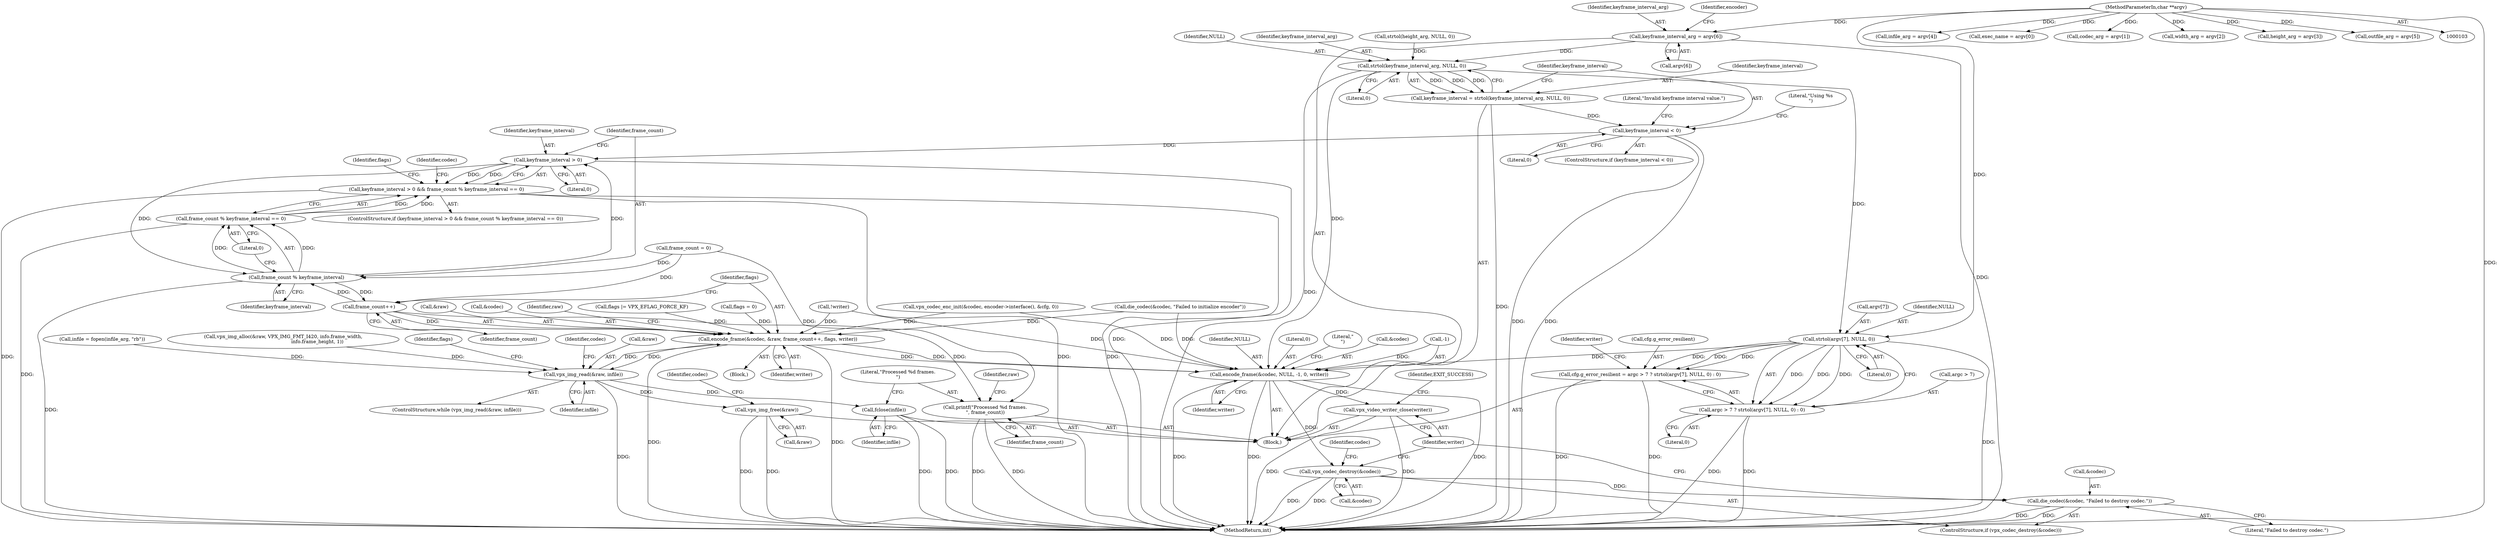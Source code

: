 digraph "0_Android_5a9753fca56f0eeb9f61e342b2fccffc364f9426_14@array" {
"1000202" [label="(Call,keyframe_interval_arg = argv[6])"];
"1000105" [label="(MethodParameterIn,char **argv)"];
"1000308" [label="(Call,strtol(keyframe_interval_arg, NULL, 0))"];
"1000306" [label="(Call,keyframe_interval = strtol(keyframe_interval_arg, NULL, 0))"];
"1000313" [label="(Call,keyframe_interval < 0)"];
"1000438" [label="(Call,keyframe_interval > 0)"];
"1000437" [label="(Call,keyframe_interval > 0 && frame_count % keyframe_interval == 0)"];
"1000442" [label="(Call,frame_count % keyframe_interval)"];
"1000441" [label="(Call,frame_count % keyframe_interval == 0)"];
"1000454" [label="(Call,frame_count++)"];
"1000449" [label="(Call,encode_frame(&codec, &raw, frame_count++, flags, writer))"];
"1000427" [label="(Call,vpx_img_read(&raw, infile))"];
"1000468" [label="(Call,fclose(infile))"];
"1000473" [label="(Call,vpx_img_free(&raw))"];
"1000458" [label="(Call,encode_frame(&codec, NULL, -1, 0, writer))"];
"1000477" [label="(Call,vpx_codec_destroy(&codec))"];
"1000480" [label="(Call,die_codec(&codec, \"Failed to destroy codec.\"))"];
"1000484" [label="(Call,vpx_video_writer_close(writer))"];
"1000470" [label="(Call,printf(\"Processed %d frames.\n\", frame_count))"];
"1000384" [label="(Call,strtol(argv[7], NULL, 0))"];
"1000376" [label="(Call,cfg.g_error_resilient = argc > 7 ? strtol(argv[7], NULL, 0) : 0)"];
"1000380" [label="(Call,argc > 7 ? strtol(argv[7], NULL, 0) : 0)"];
"1000461" [label="(Identifier,NULL)"];
"1000422" [label="(Call,die_codec(&codec, \"Failed to initialize encoder\"))"];
"1000478" [label="(Call,&codec)"];
"1000384" [label="(Call,strtol(argv[7], NULL, 0))"];
"1000392" [label="(Identifier,writer)"];
"1000484" [label="(Call,vpx_video_writer_close(writer))"];
"1000482" [label="(Identifier,codec)"];
"1000406" [label="(Call,infile = fopen(infile_arg, \"rb\"))"];
"1000192" [label="(Call,infile_arg = argv[4])"];
"1000437" [label="(Call,keyframe_interval > 0 && frame_count % keyframe_interval == 0)"];
"1000292" [label="(Call,vpx_img_alloc(&raw, VPX_IMG_FMT_I420, info.frame_width,\n                                             info.frame_height, 1))"];
"1000473" [label="(Call,vpx_img_free(&raw))"];
"1000377" [label="(Call,cfg.g_error_resilient)"];
"1000439" [label="(Identifier,keyframe_interval)"];
"1000440" [label="(Literal,0)"];
"1000471" [label="(Literal,\"Processed %d frames.\n\")"];
"1000390" [label="(Literal,0)"];
"1000312" [label="(ControlStructure,if (keyframe_interval < 0))"];
"1000426" [label="(ControlStructure,while (vpx_img_read(&raw, infile)))"];
"1000469" [label="(Identifier,infile)"];
"1000487" [label="(Identifier,EXIT_SUCCESS)"];
"1000485" [label="(Identifier,writer)"];
"1000438" [label="(Call,keyframe_interval > 0)"];
"1000479" [label="(Identifier,codec)"];
"1000436" [label="(ControlStructure,if (keyframe_interval > 0 && frame_count % keyframe_interval == 0))"];
"1000380" [label="(Call,argc > 7 ? strtol(argv[7], NULL, 0) : 0)"];
"1000434" [label="(Identifier,flags)"];
"1000306" [label="(Call,keyframe_interval = strtol(keyframe_interval_arg, NULL, 0))"];
"1000449" [label="(Call,encode_frame(&codec, &raw, frame_count++, flags, writer))"];
"1000166" [label="(Call,exec_name = argv[0])"];
"1000454" [label="(Call,frame_count++)"];
"1000430" [label="(Identifier,infile)"];
"1000475" [label="(Identifier,raw)"];
"1000177" [label="(Call,codec_arg = argv[1])"];
"1000376" [label="(Call,cfg.g_error_resilient = argc > 7 ? strtol(argv[7], NULL, 0) : 0)"];
"1000203" [label="(Identifier,keyframe_interval_arg)"];
"1000309" [label="(Identifier,keyframe_interval_arg)"];
"1000456" [label="(Identifier,flags)"];
"1000464" [label="(Literal,0)"];
"1000468" [label="(Call,fclose(infile))"];
"1000427" [label="(Call,vpx_img_read(&raw, infile))"];
"1000307" [label="(Identifier,keyframe_interval)"];
"1000385" [label="(Call,argv[7])"];
"1000182" [label="(Call,width_arg = argv[2])"];
"1000381" [label="(Call,argc > 7)"];
"1000399" [label="(Call,!writer)"];
"1000313" [label="(Call,keyframe_interval < 0)"];
"1000452" [label="(Call,&raw)"];
"1000488" [label="(MethodReturn,int)"];
"1000235" [label="(Call,strtol(height_arg, NULL, 0))"];
"1000483" [label="(Literal,\"Failed to destroy codec.\")"];
"1000474" [label="(Call,&raw)"];
"1000451" [label="(Identifier,codec)"];
"1000470" [label="(Call,printf(\"Processed %d frames.\n\", frame_count))"];
"1000457" [label="(Identifier,writer)"];
"1000311" [label="(Literal,0)"];
"1000187" [label="(Call,height_arg = argv[3])"];
"1000481" [label="(Call,&codec)"];
"1000315" [label="(Literal,0)"];
"1000317" [label="(Literal,\"Invalid keyframe interval value.\")"];
"1000450" [label="(Call,&codec)"];
"1000480" [label="(Call,die_codec(&codec, \"Failed to destroy codec.\"))"];
"1000458" [label="(Call,encode_frame(&codec, NULL, -1, 0, writer))"];
"1000445" [label="(Literal,0)"];
"1000314" [label="(Identifier,keyframe_interval)"];
"1000472" [label="(Identifier,frame_count)"];
"1000443" [label="(Identifier,frame_count)"];
"1000310" [label="(Identifier,NULL)"];
"1000477" [label="(Call,vpx_codec_destroy(&codec))"];
"1000429" [label="(Identifier,raw)"];
"1000467" [label="(Literal,\"\n\")"];
"1000431" [label="(Block,)"];
"1000446" [label="(Call,flags |= VPX_EFLAG_FORCE_KF)"];
"1000460" [label="(Identifier,codec)"];
"1000476" [label="(ControlStructure,if (vpx_codec_destroy(&codec)))"];
"1000202" [label="(Call,keyframe_interval_arg = argv[6])"];
"1000388" [label="(Identifier,NULL)"];
"1000459" [label="(Call,&codec)"];
"1000197" [label="(Call,outfile_arg = argv[5])"];
"1000433" [label="(Call,flags = 0)"];
"1000415" [label="(Call,vpx_codec_enc_init(&codec, encoder->interface(), &cfg, 0))"];
"1000465" [label="(Identifier,writer)"];
"1000204" [label="(Call,argv[6])"];
"1000447" [label="(Identifier,flags)"];
"1000444" [label="(Identifier,keyframe_interval)"];
"1000389" [label="(Literal,0)"];
"1000462" [label="(Call,-1)"];
"1000428" [label="(Call,&raw)"];
"1000208" [label="(Identifier,encoder)"];
"1000114" [label="(Call,frame_count = 0)"];
"1000308" [label="(Call,strtol(keyframe_interval_arg, NULL, 0))"];
"1000442" [label="(Call,frame_count % keyframe_interval)"];
"1000105" [label="(MethodParameterIn,char **argv)"];
"1000319" [label="(Literal,\"Using %s\n\")"];
"1000106" [label="(Block,)"];
"1000441" [label="(Call,frame_count % keyframe_interval == 0)"];
"1000455" [label="(Identifier,frame_count)"];
"1000202" -> "1000106"  [label="AST: "];
"1000202" -> "1000204"  [label="CFG: "];
"1000203" -> "1000202"  [label="AST: "];
"1000204" -> "1000202"  [label="AST: "];
"1000208" -> "1000202"  [label="CFG: "];
"1000202" -> "1000488"  [label="DDG: "];
"1000105" -> "1000202"  [label="DDG: "];
"1000202" -> "1000308"  [label="DDG: "];
"1000105" -> "1000103"  [label="AST: "];
"1000105" -> "1000488"  [label="DDG: "];
"1000105" -> "1000166"  [label="DDG: "];
"1000105" -> "1000177"  [label="DDG: "];
"1000105" -> "1000182"  [label="DDG: "];
"1000105" -> "1000187"  [label="DDG: "];
"1000105" -> "1000192"  [label="DDG: "];
"1000105" -> "1000197"  [label="DDG: "];
"1000105" -> "1000384"  [label="DDG: "];
"1000308" -> "1000306"  [label="AST: "];
"1000308" -> "1000311"  [label="CFG: "];
"1000309" -> "1000308"  [label="AST: "];
"1000310" -> "1000308"  [label="AST: "];
"1000311" -> "1000308"  [label="AST: "];
"1000306" -> "1000308"  [label="CFG: "];
"1000308" -> "1000488"  [label="DDG: "];
"1000308" -> "1000306"  [label="DDG: "];
"1000308" -> "1000306"  [label="DDG: "];
"1000308" -> "1000306"  [label="DDG: "];
"1000235" -> "1000308"  [label="DDG: "];
"1000308" -> "1000384"  [label="DDG: "];
"1000308" -> "1000458"  [label="DDG: "];
"1000306" -> "1000106"  [label="AST: "];
"1000307" -> "1000306"  [label="AST: "];
"1000314" -> "1000306"  [label="CFG: "];
"1000306" -> "1000488"  [label="DDG: "];
"1000306" -> "1000313"  [label="DDG: "];
"1000313" -> "1000312"  [label="AST: "];
"1000313" -> "1000315"  [label="CFG: "];
"1000314" -> "1000313"  [label="AST: "];
"1000315" -> "1000313"  [label="AST: "];
"1000317" -> "1000313"  [label="CFG: "];
"1000319" -> "1000313"  [label="CFG: "];
"1000313" -> "1000488"  [label="DDG: "];
"1000313" -> "1000488"  [label="DDG: "];
"1000313" -> "1000438"  [label="DDG: "];
"1000438" -> "1000437"  [label="AST: "];
"1000438" -> "1000440"  [label="CFG: "];
"1000439" -> "1000438"  [label="AST: "];
"1000440" -> "1000438"  [label="AST: "];
"1000443" -> "1000438"  [label="CFG: "];
"1000437" -> "1000438"  [label="CFG: "];
"1000438" -> "1000488"  [label="DDG: "];
"1000438" -> "1000437"  [label="DDG: "];
"1000438" -> "1000437"  [label="DDG: "];
"1000442" -> "1000438"  [label="DDG: "];
"1000438" -> "1000442"  [label="DDG: "];
"1000437" -> "1000436"  [label="AST: "];
"1000437" -> "1000441"  [label="CFG: "];
"1000441" -> "1000437"  [label="AST: "];
"1000447" -> "1000437"  [label="CFG: "];
"1000451" -> "1000437"  [label="CFG: "];
"1000437" -> "1000488"  [label="DDG: "];
"1000437" -> "1000488"  [label="DDG: "];
"1000437" -> "1000488"  [label="DDG: "];
"1000441" -> "1000437"  [label="DDG: "];
"1000441" -> "1000437"  [label="DDG: "];
"1000442" -> "1000441"  [label="AST: "];
"1000442" -> "1000444"  [label="CFG: "];
"1000443" -> "1000442"  [label="AST: "];
"1000444" -> "1000442"  [label="AST: "];
"1000445" -> "1000442"  [label="CFG: "];
"1000442" -> "1000488"  [label="DDG: "];
"1000442" -> "1000441"  [label="DDG: "];
"1000442" -> "1000441"  [label="DDG: "];
"1000454" -> "1000442"  [label="DDG: "];
"1000114" -> "1000442"  [label="DDG: "];
"1000442" -> "1000454"  [label="DDG: "];
"1000441" -> "1000445"  [label="CFG: "];
"1000445" -> "1000441"  [label="AST: "];
"1000441" -> "1000488"  [label="DDG: "];
"1000454" -> "1000449"  [label="AST: "];
"1000454" -> "1000455"  [label="CFG: "];
"1000455" -> "1000454"  [label="AST: "];
"1000456" -> "1000454"  [label="CFG: "];
"1000454" -> "1000449"  [label="DDG: "];
"1000114" -> "1000454"  [label="DDG: "];
"1000454" -> "1000470"  [label="DDG: "];
"1000449" -> "1000431"  [label="AST: "];
"1000449" -> "1000457"  [label="CFG: "];
"1000450" -> "1000449"  [label="AST: "];
"1000452" -> "1000449"  [label="AST: "];
"1000456" -> "1000449"  [label="AST: "];
"1000457" -> "1000449"  [label="AST: "];
"1000429" -> "1000449"  [label="CFG: "];
"1000449" -> "1000488"  [label="DDG: "];
"1000449" -> "1000488"  [label="DDG: "];
"1000449" -> "1000427"  [label="DDG: "];
"1000415" -> "1000449"  [label="DDG: "];
"1000422" -> "1000449"  [label="DDG: "];
"1000427" -> "1000449"  [label="DDG: "];
"1000433" -> "1000449"  [label="DDG: "];
"1000446" -> "1000449"  [label="DDG: "];
"1000399" -> "1000449"  [label="DDG: "];
"1000449" -> "1000458"  [label="DDG: "];
"1000449" -> "1000458"  [label="DDG: "];
"1000427" -> "1000426"  [label="AST: "];
"1000427" -> "1000430"  [label="CFG: "];
"1000428" -> "1000427"  [label="AST: "];
"1000430" -> "1000427"  [label="AST: "];
"1000434" -> "1000427"  [label="CFG: "];
"1000460" -> "1000427"  [label="CFG: "];
"1000427" -> "1000488"  [label="DDG: "];
"1000292" -> "1000427"  [label="DDG: "];
"1000406" -> "1000427"  [label="DDG: "];
"1000427" -> "1000468"  [label="DDG: "];
"1000427" -> "1000473"  [label="DDG: "];
"1000468" -> "1000106"  [label="AST: "];
"1000468" -> "1000469"  [label="CFG: "];
"1000469" -> "1000468"  [label="AST: "];
"1000471" -> "1000468"  [label="CFG: "];
"1000468" -> "1000488"  [label="DDG: "];
"1000468" -> "1000488"  [label="DDG: "];
"1000473" -> "1000106"  [label="AST: "];
"1000473" -> "1000474"  [label="CFG: "];
"1000474" -> "1000473"  [label="AST: "];
"1000479" -> "1000473"  [label="CFG: "];
"1000473" -> "1000488"  [label="DDG: "];
"1000473" -> "1000488"  [label="DDG: "];
"1000458" -> "1000106"  [label="AST: "];
"1000458" -> "1000465"  [label="CFG: "];
"1000459" -> "1000458"  [label="AST: "];
"1000461" -> "1000458"  [label="AST: "];
"1000462" -> "1000458"  [label="AST: "];
"1000464" -> "1000458"  [label="AST: "];
"1000465" -> "1000458"  [label="AST: "];
"1000467" -> "1000458"  [label="CFG: "];
"1000458" -> "1000488"  [label="DDG: "];
"1000458" -> "1000488"  [label="DDG: "];
"1000458" -> "1000488"  [label="DDG: "];
"1000415" -> "1000458"  [label="DDG: "];
"1000422" -> "1000458"  [label="DDG: "];
"1000384" -> "1000458"  [label="DDG: "];
"1000462" -> "1000458"  [label="DDG: "];
"1000399" -> "1000458"  [label="DDG: "];
"1000458" -> "1000477"  [label="DDG: "];
"1000458" -> "1000484"  [label="DDG: "];
"1000477" -> "1000476"  [label="AST: "];
"1000477" -> "1000478"  [label="CFG: "];
"1000478" -> "1000477"  [label="AST: "];
"1000482" -> "1000477"  [label="CFG: "];
"1000485" -> "1000477"  [label="CFG: "];
"1000477" -> "1000488"  [label="DDG: "];
"1000477" -> "1000488"  [label="DDG: "];
"1000477" -> "1000480"  [label="DDG: "];
"1000480" -> "1000476"  [label="AST: "];
"1000480" -> "1000483"  [label="CFG: "];
"1000481" -> "1000480"  [label="AST: "];
"1000483" -> "1000480"  [label="AST: "];
"1000485" -> "1000480"  [label="CFG: "];
"1000480" -> "1000488"  [label="DDG: "];
"1000480" -> "1000488"  [label="DDG: "];
"1000484" -> "1000106"  [label="AST: "];
"1000484" -> "1000485"  [label="CFG: "];
"1000485" -> "1000484"  [label="AST: "];
"1000487" -> "1000484"  [label="CFG: "];
"1000484" -> "1000488"  [label="DDG: "];
"1000484" -> "1000488"  [label="DDG: "];
"1000470" -> "1000106"  [label="AST: "];
"1000470" -> "1000472"  [label="CFG: "];
"1000471" -> "1000470"  [label="AST: "];
"1000472" -> "1000470"  [label="AST: "];
"1000475" -> "1000470"  [label="CFG: "];
"1000470" -> "1000488"  [label="DDG: "];
"1000470" -> "1000488"  [label="DDG: "];
"1000114" -> "1000470"  [label="DDG: "];
"1000384" -> "1000380"  [label="AST: "];
"1000384" -> "1000389"  [label="CFG: "];
"1000385" -> "1000384"  [label="AST: "];
"1000388" -> "1000384"  [label="AST: "];
"1000389" -> "1000384"  [label="AST: "];
"1000380" -> "1000384"  [label="CFG: "];
"1000384" -> "1000488"  [label="DDG: "];
"1000384" -> "1000376"  [label="DDG: "];
"1000384" -> "1000376"  [label="DDG: "];
"1000384" -> "1000376"  [label="DDG: "];
"1000384" -> "1000380"  [label="DDG: "];
"1000384" -> "1000380"  [label="DDG: "];
"1000384" -> "1000380"  [label="DDG: "];
"1000376" -> "1000106"  [label="AST: "];
"1000376" -> "1000380"  [label="CFG: "];
"1000377" -> "1000376"  [label="AST: "];
"1000380" -> "1000376"  [label="AST: "];
"1000392" -> "1000376"  [label="CFG: "];
"1000376" -> "1000488"  [label="DDG: "];
"1000376" -> "1000488"  [label="DDG: "];
"1000380" -> "1000390"  [label="CFG: "];
"1000381" -> "1000380"  [label="AST: "];
"1000390" -> "1000380"  [label="AST: "];
"1000380" -> "1000488"  [label="DDG: "];
"1000380" -> "1000488"  [label="DDG: "];
}
